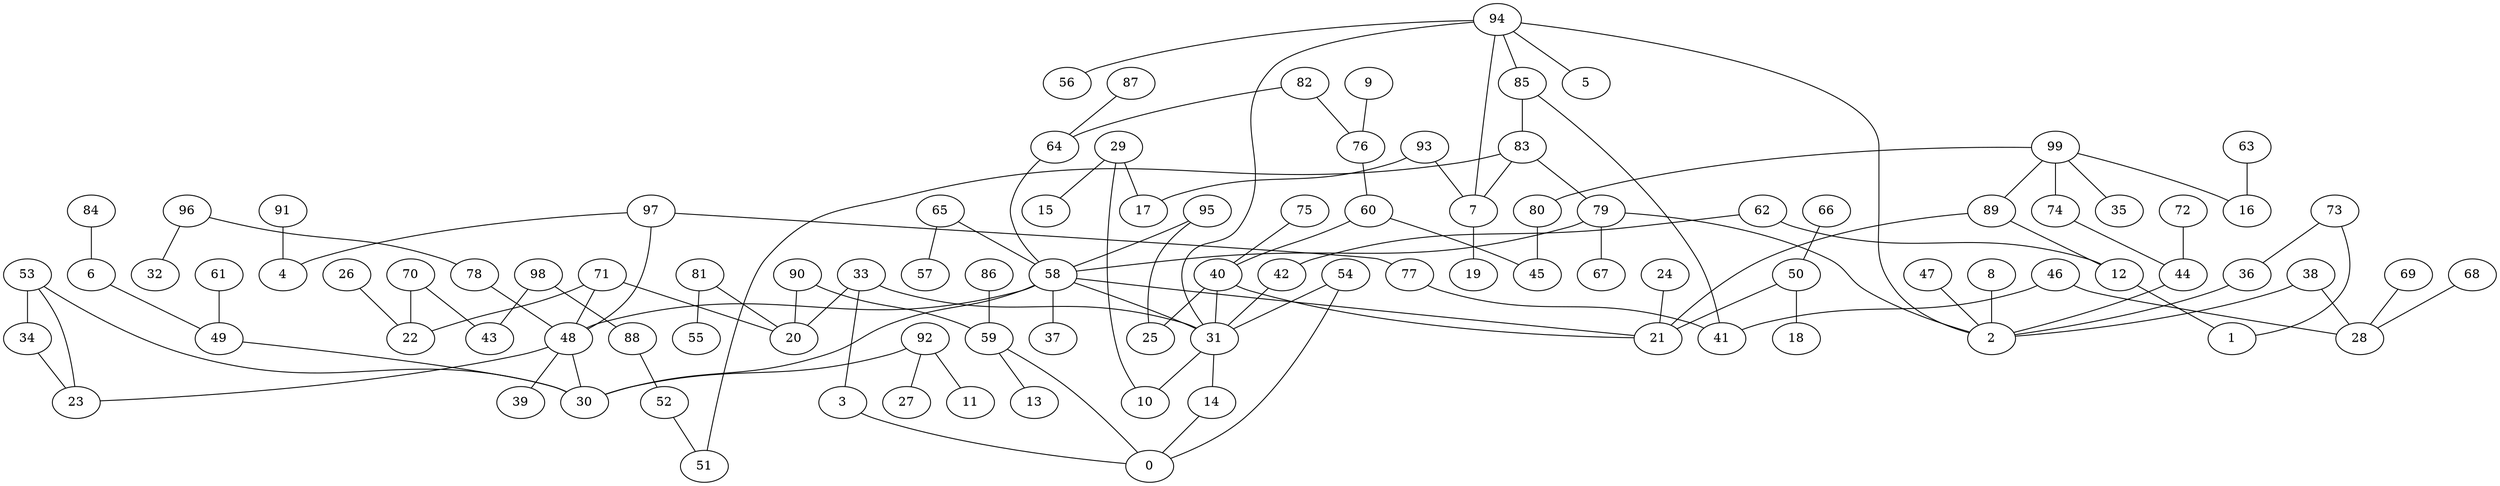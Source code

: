 digraph GG_graph {

subgraph G_graph {
edge [color = black]
"34" -> "23" [dir = none]
"63" -> "16" [dir = none]
"24" -> "21" [dir = none]
"89" -> "21" [dir = none]
"52" -> "51" [dir = none]
"8" -> "2" [dir = none]
"12" -> "1" [dir = none]
"88" -> "52" [dir = none]
"53" -> "23" [dir = none]
"80" -> "45" [dir = none]
"83" -> "79" [dir = none]
"82" -> "64" [dir = none]
"74" -> "44" [dir = none]
"9" -> "76" [dir = none]
"85" -> "41" [dir = none]
"61" -> "49" [dir = none]
"38" -> "28" [dir = none]
"38" -> "2" [dir = none]
"69" -> "28" [dir = none]
"95" -> "25" [dir = none]
"81" -> "55" [dir = none]
"81" -> "20" [dir = none]
"86" -> "59" [dir = none]
"60" -> "45" [dir = none]
"60" -> "40" [dir = none]
"72" -> "44" [dir = none]
"36" -> "2" [dir = none]
"78" -> "48" [dir = none]
"77" -> "41" [dir = none]
"66" -> "50" [dir = none]
"70" -> "43" [dir = none]
"70" -> "22" [dir = none]
"62" -> "12" [dir = none]
"3" -> "0" [dir = none]
"54" -> "0" [dir = none]
"54" -> "31" [dir = none]
"31" -> "14" [dir = none]
"31" -> "10" [dir = none]
"97" -> "77" [dir = none]
"97" -> "4" [dir = none]
"97" -> "48" [dir = none]
"64" -> "58" [dir = none]
"84" -> "6" [dir = none]
"58" -> "21" [dir = none]
"58" -> "37" [dir = none]
"58" -> "31" [dir = none]
"58" -> "48" [dir = none]
"44" -> "2" [dir = none]
"65" -> "57" [dir = none]
"65" -> "58" [dir = none]
"7" -> "19" [dir = none]
"94" -> "5" [dir = none]
"94" -> "56" [dir = none]
"94" -> "7" [dir = none]
"94" -> "2" [dir = none]
"94" -> "31" [dir = none]
"48" -> "39" [dir = none]
"48" -> "23" [dir = none]
"48" -> "30" [dir = none]
"71" -> "22" [dir = none]
"71" -> "20" [dir = none]
"71" -> "48" [dir = none]
"92" -> "27" [dir = none]
"92" -> "11" [dir = none]
"92" -> "30" [dir = none]
"40" -> "25" [dir = none]
"40" -> "31" [dir = none]
"75" -> "40" [dir = none]
"73" -> "1" [dir = none]
"73" -> "36" [dir = none]
"49" -> "30" [dir = none]
"42" -> "31" [dir = none]
"91" -> "4" [dir = none]
"26" -> "22" [dir = none]
"76" -> "60" [dir = none]
"90" -> "59" [dir = none]
"90" -> "20" [dir = none]
"68" -> "28" [dir = none]
"6" -> "49" [dir = none]
"33" -> "31" [dir = none]
"87" -> "64" [dir = none]
"47" -> "2" [dir = none]
"96" -> "32" [dir = none]
"96" -> "78" [dir = none]
"93" -> "17" [dir = none]
"93" -> "7" [dir = none]
"59" -> "13" [dir = none]
"50" -> "18" [dir = none]
"50" -> "21" [dir = none]
"79" -> "67" [dir = none]
"79" -> "58" [dir = none]
"99" -> "16" [dir = none]
"99" -> "35" [dir = none]
"99" -> "74" [dir = none]
"29" -> "15" [dir = none]
"29" -> "10" [dir = none]
"46" -> "28" [dir = none]
"98" -> "88" [dir = none]
"98" -> "43" [dir = none]
"89" -> "12" [dir = none]
"94" -> "85" [dir = none]
"85" -> "83" [dir = none]
"58" -> "30" [dir = none]
"14" -> "0" [dir = none]
"99" -> "89" [dir = none]
"62" -> "42" [dir = none]
"59" -> "0" [dir = none]
"95" -> "58" [dir = none]
"33" -> "3" [dir = none]
"79" -> "2" [dir = none]
"53" -> "30" [dir = none]
"33" -> "20" [dir = none]
"40" -> "21" [dir = none]
"53" -> "34" [dir = none]
"82" -> "76" [dir = none]
"29" -> "17" [dir = none]
"46" -> "41" [dir = none]
"83" -> "7" [dir = none]
"83" -> "51" [dir = none]
"99" -> "80" [dir = none]
}

}
